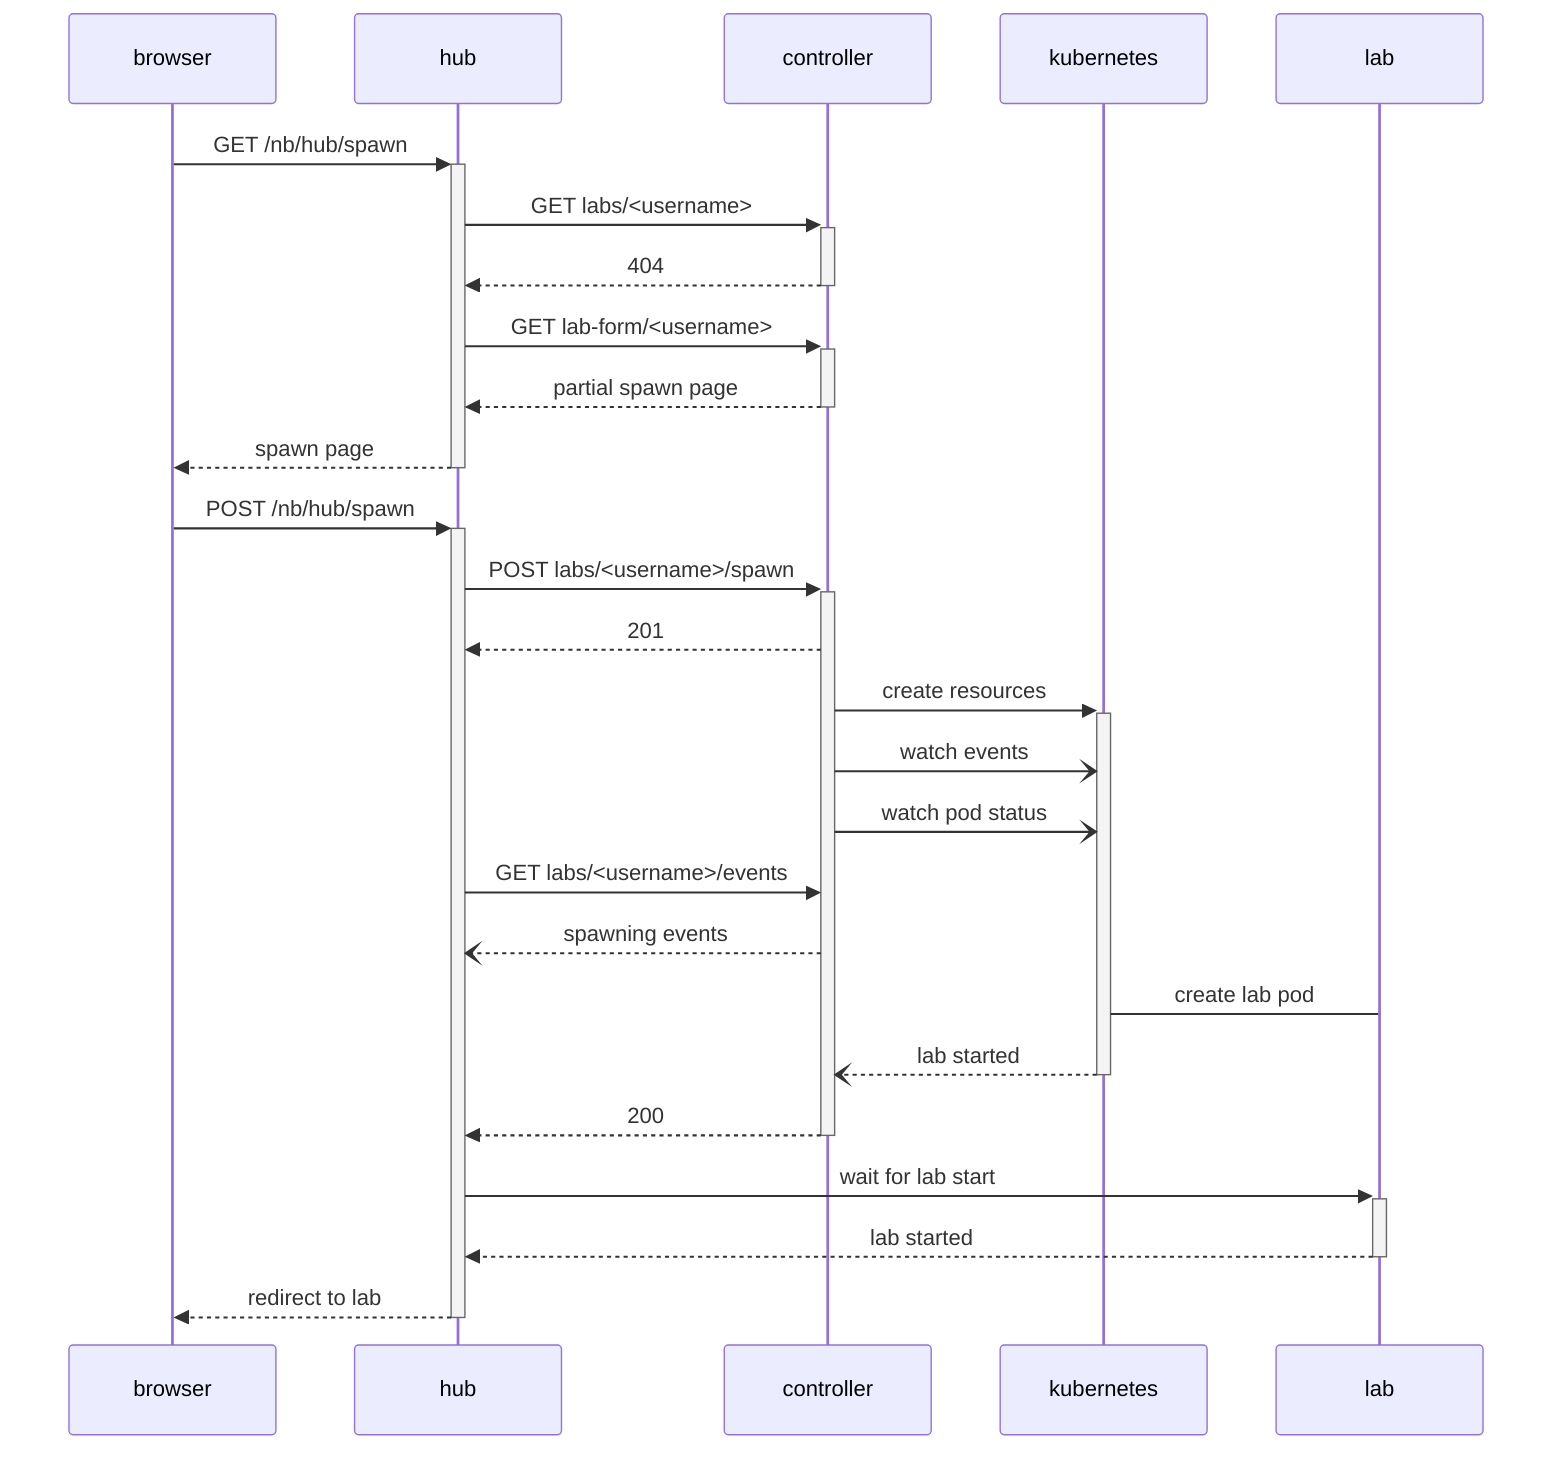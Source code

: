 sequenceDiagram
  browser->>+hub: GET /nb/hub/spawn
  hub->>+controller: GET labs/<username>
  controller-->>-hub: 404
  hub->>+controller: GET lab-form/<username>
  controller-->>-hub: partial spawn page
  hub-->>-browser: spawn page

  browser->>+hub: POST /nb/hub/spawn
  hub->>+controller: POST labs/<username>/spawn
  controller-->>hub: 201
  controller->>+kubernetes: create resources
  controller-)kubernetes: watch events
  controller-)kubernetes: watch pod status
  hub->>controller: GET labs/<username>/events
  controller--)hub: spawning events
  kubernetes->lab: create lab pod
  kubernetes--)-controller: lab started
  controller-->>-hub: 200

  hub->>+lab: wait for lab start
  lab-->>-hub: lab started
  hub-->>-browser: redirect to lab